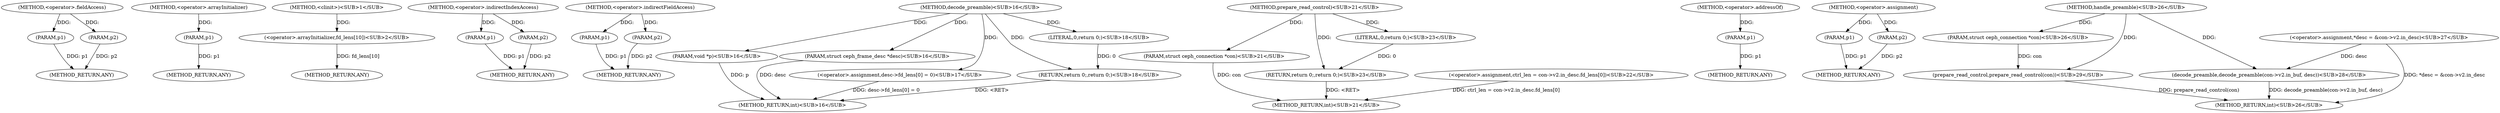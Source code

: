 strict digraph "" {
	node [label="\N"];
	139	[label="(METHOD,&lt;operator&gt;.fieldAccess)"];
	140	[label="(PARAM,p1)"];
	139 -> 140	[key=1,
		label="DDG: "];
	141	[label="(PARAM,p2)"];
	139 -> 141	[key=1,
		label="DDG: "];
	143	[label="(METHOD_RETURN,ANY)"];
	140 -> 143	[key=0,
		label="DDG: p1"];
	141 -> 143	[key=0,
		label="DDG: p2"];
	120	[label="(METHOD,&lt;operator&gt;.arrayInitializer)"];
	121	[label="(PARAM,p1)"];
	120 -> 121	[key=1,
		label="DDG: "];
	123	[label="(METHOD_RETURN,ANY)"];
	121 -> 123	[key=0,
		label="DDG: p1"];
	10	[label="(METHOD,&lt;clinit&gt;)<SUB>1</SUB>"];
	12	[label="(&lt;operator&gt;.arrayInitializer,fd_lens[10])<SUB>2</SUB>"];
	10 -> 12	[key=1,
		label="DDG: "];
	15	[label="(METHOD_RETURN,ANY)"];
	12 -> 15	[key=1,
		label="DDG: fd_lens[10]"];
	129	[label="(METHOD,&lt;operator&gt;.indirectIndexAccess)"];
	130	[label="(PARAM,p1)"];
	129 -> 130	[key=1,
		label="DDG: "];
	131	[label="(PARAM,p2)"];
	129 -> 131	[key=1,
		label="DDG: "];
	133	[label="(METHOD_RETURN,ANY)"];
	130 -> 133	[key=0,
		label="DDG: p1"];
	131 -> 133	[key=0,
		label="DDG: p2"];
	134	[label="(METHOD,&lt;operator&gt;.indirectFieldAccess)"];
	135	[label="(PARAM,p1)"];
	134 -> 135	[key=1,
		label="DDG: "];
	136	[label="(PARAM,p2)"];
	134 -> 136	[key=1,
		label="DDG: "];
	138	[label="(METHOD_RETURN,ANY)"];
	135 -> 138	[key=0,
		label="DDG: p1"];
	136 -> 138	[key=0,
		label="DDG: p2"];
	25	[label="(METHOD,decode_preamble)<SUB>16</SUB>"];
	26	[label="(PARAM,void *p)<SUB>16</SUB>"];
	25 -> 26	[key=1,
		label="DDG: "];
	27	[label="(PARAM,struct ceph_frame_desc *desc)<SUB>16</SUB>"];
	25 -> 27	[key=1,
		label="DDG: "];
	29	[label="(&lt;operator&gt;.assignment,desc-&gt;fd_lens[0] = 0)<SUB>17</SUB>"];
	25 -> 29	[key=0,
		label="DDG: "];
	36	[label="(RETURN,return 0;,return 0;)<SUB>18</SUB>"];
	25 -> 36	[key=0,
		label="DDG: "];
	37	[label="(LITERAL,0,return 0;)<SUB>18</SUB>"];
	25 -> 37	[key=0,
		label="DDG: "];
	38	[label="(METHOD_RETURN,int)<SUB>16</SUB>"];
	26 -> 38	[key=0,
		label="DDG: p"];
	27 -> 38	[key=0,
		label="DDG: desc"];
	29 -> 38	[key=1,
		label="DDG: desc-&gt;fd_lens[0] = 0"];
	36 -> 38	[key=1,
		label="DDG: &lt;RET&gt;"];
	37 -> 36	[key=0,
		label="DDG: 0"];
	40	[label="(METHOD,prepare_read_control)<SUB>21</SUB>"];
	41	[label="(PARAM,struct ceph_connection *con)<SUB>21</SUB>"];
	40 -> 41	[key=1,
		label="DDG: "];
	55	[label="(RETURN,return 0;,return 0;)<SUB>23</SUB>"];
	40 -> 55	[key=0,
		label="DDG: "];
	56	[label="(LITERAL,0,return 0;)<SUB>23</SUB>"];
	40 -> 56	[key=0,
		label="DDG: "];
	57	[label="(METHOD_RETURN,int)<SUB>21</SUB>"];
	41 -> 57	[key=0,
		label="DDG: con"];
	55 -> 57	[key=1,
		label="DDG: &lt;RET&gt;"];
	56 -> 55	[key=0,
		label="DDG: 0"];
	44	[label="(&lt;operator&gt;.assignment,ctrl_len = con-&gt;v2.in_desc.fd_lens[0])<SUB>22</SUB>"];
	44 -> 57	[key=2,
		label="DDG: ctrl_len = con-&gt;v2.in_desc.fd_lens[0]"];
	144	[label="(METHOD,&lt;operator&gt;.addressOf)"];
	145	[label="(PARAM,p1)"];
	144 -> 145	[key=1,
		label="DDG: "];
	147	[label="(METHOD_RETURN,ANY)"];
	145 -> 147	[key=0,
		label="DDG: p1"];
	124	[label="(METHOD,&lt;operator&gt;.assignment)"];
	125	[label="(PARAM,p1)"];
	124 -> 125	[key=1,
		label="DDG: "];
	126	[label="(PARAM,p2)"];
	124 -> 126	[key=1,
		label="DDG: "];
	128	[label="(METHOD_RETURN,ANY)"];
	125 -> 128	[key=0,
		label="DDG: p1"];
	126 -> 128	[key=0,
		label="DDG: p2"];
	59	[label="(METHOD,handle_preamble)<SUB>26</SUB>"];
	60	[label="(PARAM,struct ceph_connection *con)<SUB>26</SUB>"];
	59 -> 60	[key=1,
		label="DDG: "];
	71	[label="(decode_preamble,decode_preamble(con-&gt;v2.in_buf, desc))<SUB>28</SUB>"];
	59 -> 71	[key=0,
		label="DDG: "];
	78	[label="(prepare_read_control,prepare_read_control(con))<SUB>29</SUB>"];
	59 -> 78	[key=0,
		label="DDG: "];
	60 -> 78	[key=0,
		label="DDG: con"];
	80	[label="(METHOD_RETURN,int)<SUB>26</SUB>"];
	71 -> 80	[key=1,
		label="DDG: decode_preamble(con-&gt;v2.in_buf, desc)"];
	78 -> 80	[key=2,
		label="DDG: prepare_read_control(con)"];
	63	[label="(&lt;operator&gt;.assignment,*desc = &amp;con-&gt;v2.in_desc)<SUB>27</SUB>"];
	63 -> 71	[key=0,
		label="DDG: desc"];
	63 -> 80	[key=1,
		label="DDG: *desc = &amp;con-&gt;v2.in_desc"];
}
